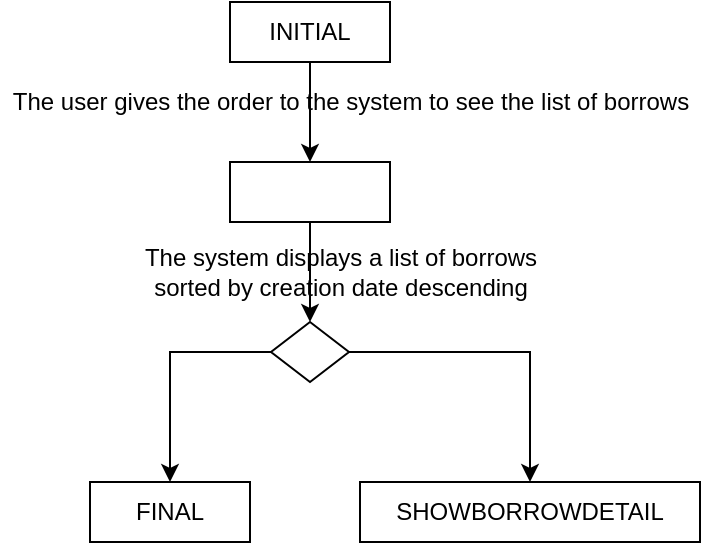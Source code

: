 <mxfile>
    <diagram id="LXwR1Z5ZCjbESCbHMybM" name="Page-1">
        <mxGraphModel dx="600" dy="575" grid="0" gridSize="10" guides="1" tooltips="1" connect="1" arrows="1" fold="1" page="1" pageScale="1" pageWidth="827" pageHeight="1169" math="0" shadow="0">
            <root>
                <mxCell id="0"/>
                <mxCell id="1" parent="0"/>
                <mxCell id="6" value="" style="edgeStyle=orthogonalEdgeStyle;rounded=0;orthogonalLoop=1;jettySize=auto;html=1;" parent="1" source="2" target="5" edge="1">
                    <mxGeometry relative="1" as="geometry"/>
                </mxCell>
                <mxCell id="2" value="INITIAL" style="rounded=0;whiteSpace=wrap;html=1;" parent="1" vertex="1">
                    <mxGeometry x="160" y="70" width="80" height="30" as="geometry"/>
                </mxCell>
                <mxCell id="4" value="The user gives the order to the system to see the list of borrows" style="text;html=1;align=center;verticalAlign=middle;resizable=0;points=[];autosize=1;" parent="1" vertex="1">
                    <mxGeometry x="45" y="110" width="350" height="20" as="geometry"/>
                </mxCell>
                <mxCell id="8" value="" style="edgeStyle=orthogonalEdgeStyle;rounded=0;orthogonalLoop=1;jettySize=auto;html=1;" parent="1" source="5" edge="1">
                    <mxGeometry relative="1" as="geometry">
                        <mxPoint x="200" y="230" as="targetPoint"/>
                    </mxGeometry>
                </mxCell>
                <mxCell id="5" value="" style="whiteSpace=wrap;html=1;rounded=0;" parent="1" vertex="1">
                    <mxGeometry x="160" y="150" width="80" height="30" as="geometry"/>
                </mxCell>
                <mxCell id="9" value="&lt;div&gt;The system displays a list of borrows&lt;/div&gt;&lt;div&gt;sorted by creation date descending&lt;/div&gt;" style="text;html=1;align=center;verticalAlign=middle;resizable=0;points=[];autosize=1;" parent="1" vertex="1">
                    <mxGeometry x="110" y="190" width="210" height="30" as="geometry"/>
                </mxCell>
                <mxCell id="13" value="FINAL" style="rounded=0;whiteSpace=wrap;html=1;" parent="1" vertex="1">
                    <mxGeometry x="90" y="310" width="80" height="30" as="geometry"/>
                </mxCell>
                <mxCell id="15" value="SHOWBORROWDETAIL" style="rounded=0;whiteSpace=wrap;html=1;" parent="1" vertex="1">
                    <mxGeometry x="225" y="310" width="170" height="30" as="geometry"/>
                </mxCell>
                <mxCell id="17" style="edgeStyle=orthogonalEdgeStyle;rounded=0;orthogonalLoop=1;jettySize=auto;html=1;entryX=0.5;entryY=0;entryDx=0;entryDy=0;" parent="1" source="16" target="15" edge="1">
                    <mxGeometry relative="1" as="geometry"/>
                </mxCell>
                <mxCell id="18" style="edgeStyle=orthogonalEdgeStyle;rounded=0;orthogonalLoop=1;jettySize=auto;html=1;" parent="1" source="16" target="13" edge="1">
                    <mxGeometry relative="1" as="geometry"/>
                </mxCell>
                <mxCell id="16" value="" style="rhombus;whiteSpace=wrap;html=1;" parent="1" vertex="1">
                    <mxGeometry x="180.5" y="230" width="39" height="30" as="geometry"/>
                </mxCell>
            </root>
        </mxGraphModel>
    </diagram>
</mxfile>